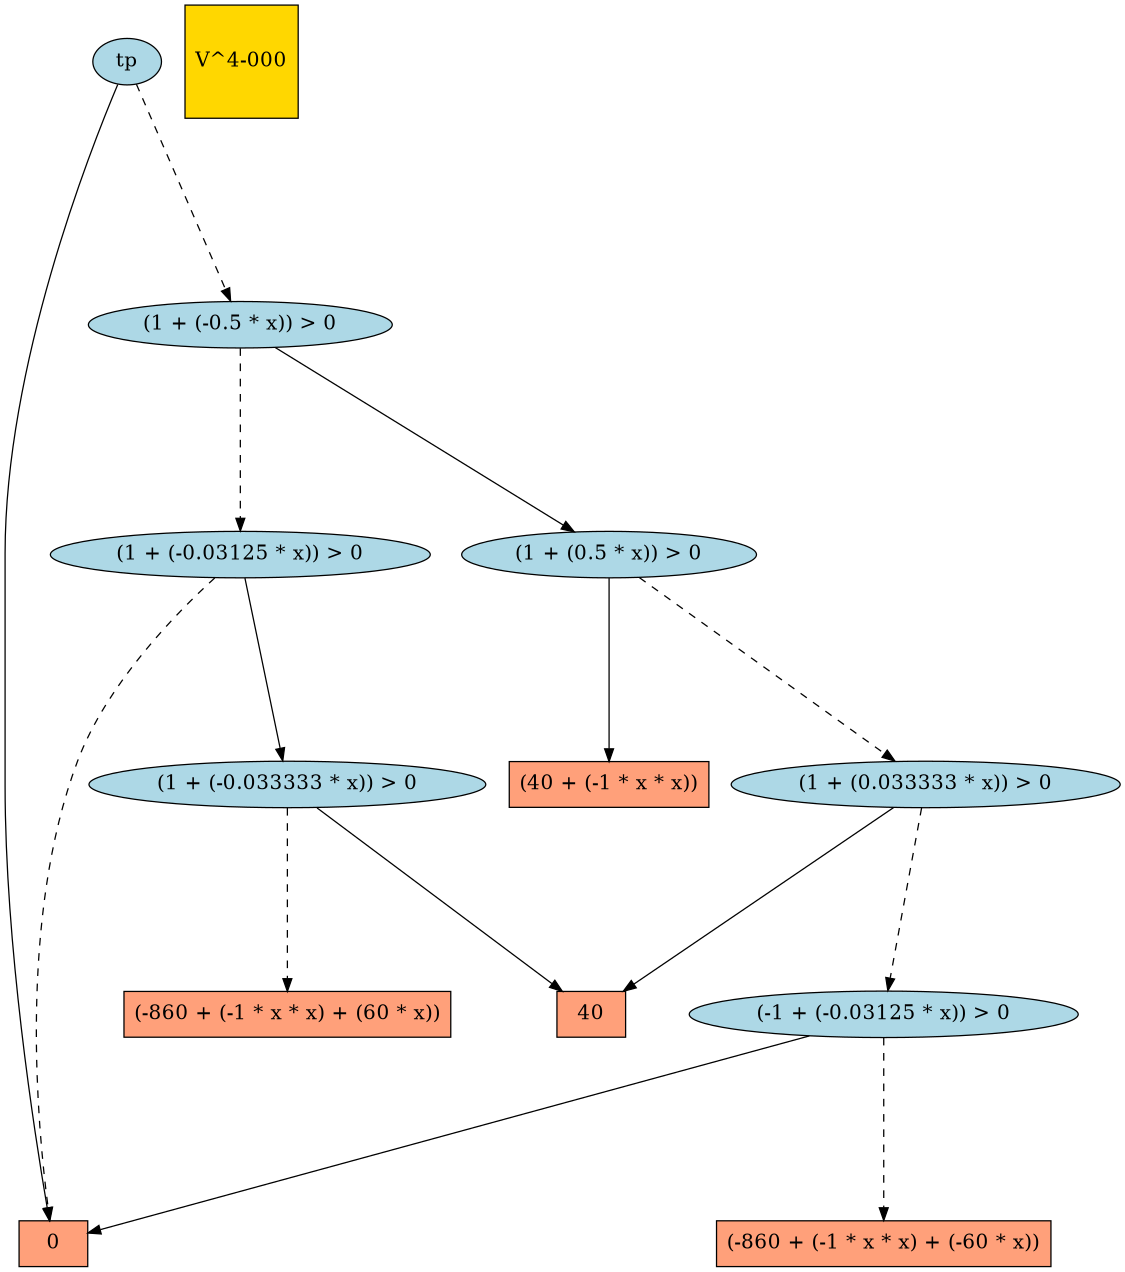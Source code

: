 digraph G { 
graph [ fontname = "Helvetica",fontsize="16",ratio = "auto",
        size="7.5,10",ranksep="2.00" ];
node [fontsize="16"];
"2670" [label="(1 + (-0.03125 * x)) > 0",fillcolor=lightblue,color=black,shape=ellipse,style=filled];
"3919" [label="tp",fillcolor=lightblue,color=black,shape=ellipse,style=filled];
"1" [label="0",fillcolor=lightsalmon,color=black,shape=box,style=filled];
"3639" [label="(-1 + (-0.03125 * x)) > 0",fillcolor=lightblue,color=black,shape=ellipse,style=filled];
"5" [label="40",fillcolor=lightsalmon,color=black,shape=box,style=filled];
"3915" [label="(1 + (0.5 * x)) > 0",fillcolor=lightblue,color=black,shape=ellipse,style=filled];
"2955" [label="(-860 + (-1 * x * x) + (-60 * x))",fillcolor=lightsalmon,color=black,shape=box,style=filled];
"3916" [label="(1 + (-0.5 * x)) > 0",fillcolor=lightblue,color=black,shape=ellipse,style=filled];
"8" [label="(40 + (-1 * x * x))",fillcolor=lightsalmon,color=black,shape=box,style=filled];
"2450" [label="(-860 + (-1 * x * x) + (60 * x))",fillcolor=lightsalmon,color=black,shape=box,style=filled];
"3750" [label="(1 + (0.033333 * x)) > 0",fillcolor=lightblue,color=black,shape=ellipse,style=filled];
"_temp_" [label="V^4-000",fillcolor=gold1,color=black,shape=square,style=filled];
"2451" [label="(1 + (-0.033333 * x)) > 0",fillcolor=lightblue,color=black,shape=ellipse,style=filled];
"2670" -> "1" [color=black,style=dashed];
"2670" -> "2451" [color=black,style=solid];
"3919" -> "1" [color=black,style=solid];
"3919" -> "3916" [color=black,style=dashed];
"3639" -> "1" [color=black,style=solid];
"3639" -> "2955" [color=black,style=dashed];
"3915" -> "8" [color=black,style=solid];
"3915" -> "3750" [color=black,style=dashed];
"3916" -> "3915" [color=black,style=solid];
"3916" -> "2670" [color=black,style=dashed];
"3750" -> "3639" [color=black,style=dashed];
"3750" -> "5" [color=black,style=solid];
"2451" -> "5" [color=black,style=solid];
"2451" -> "2450" [color=black,style=dashed];
}
